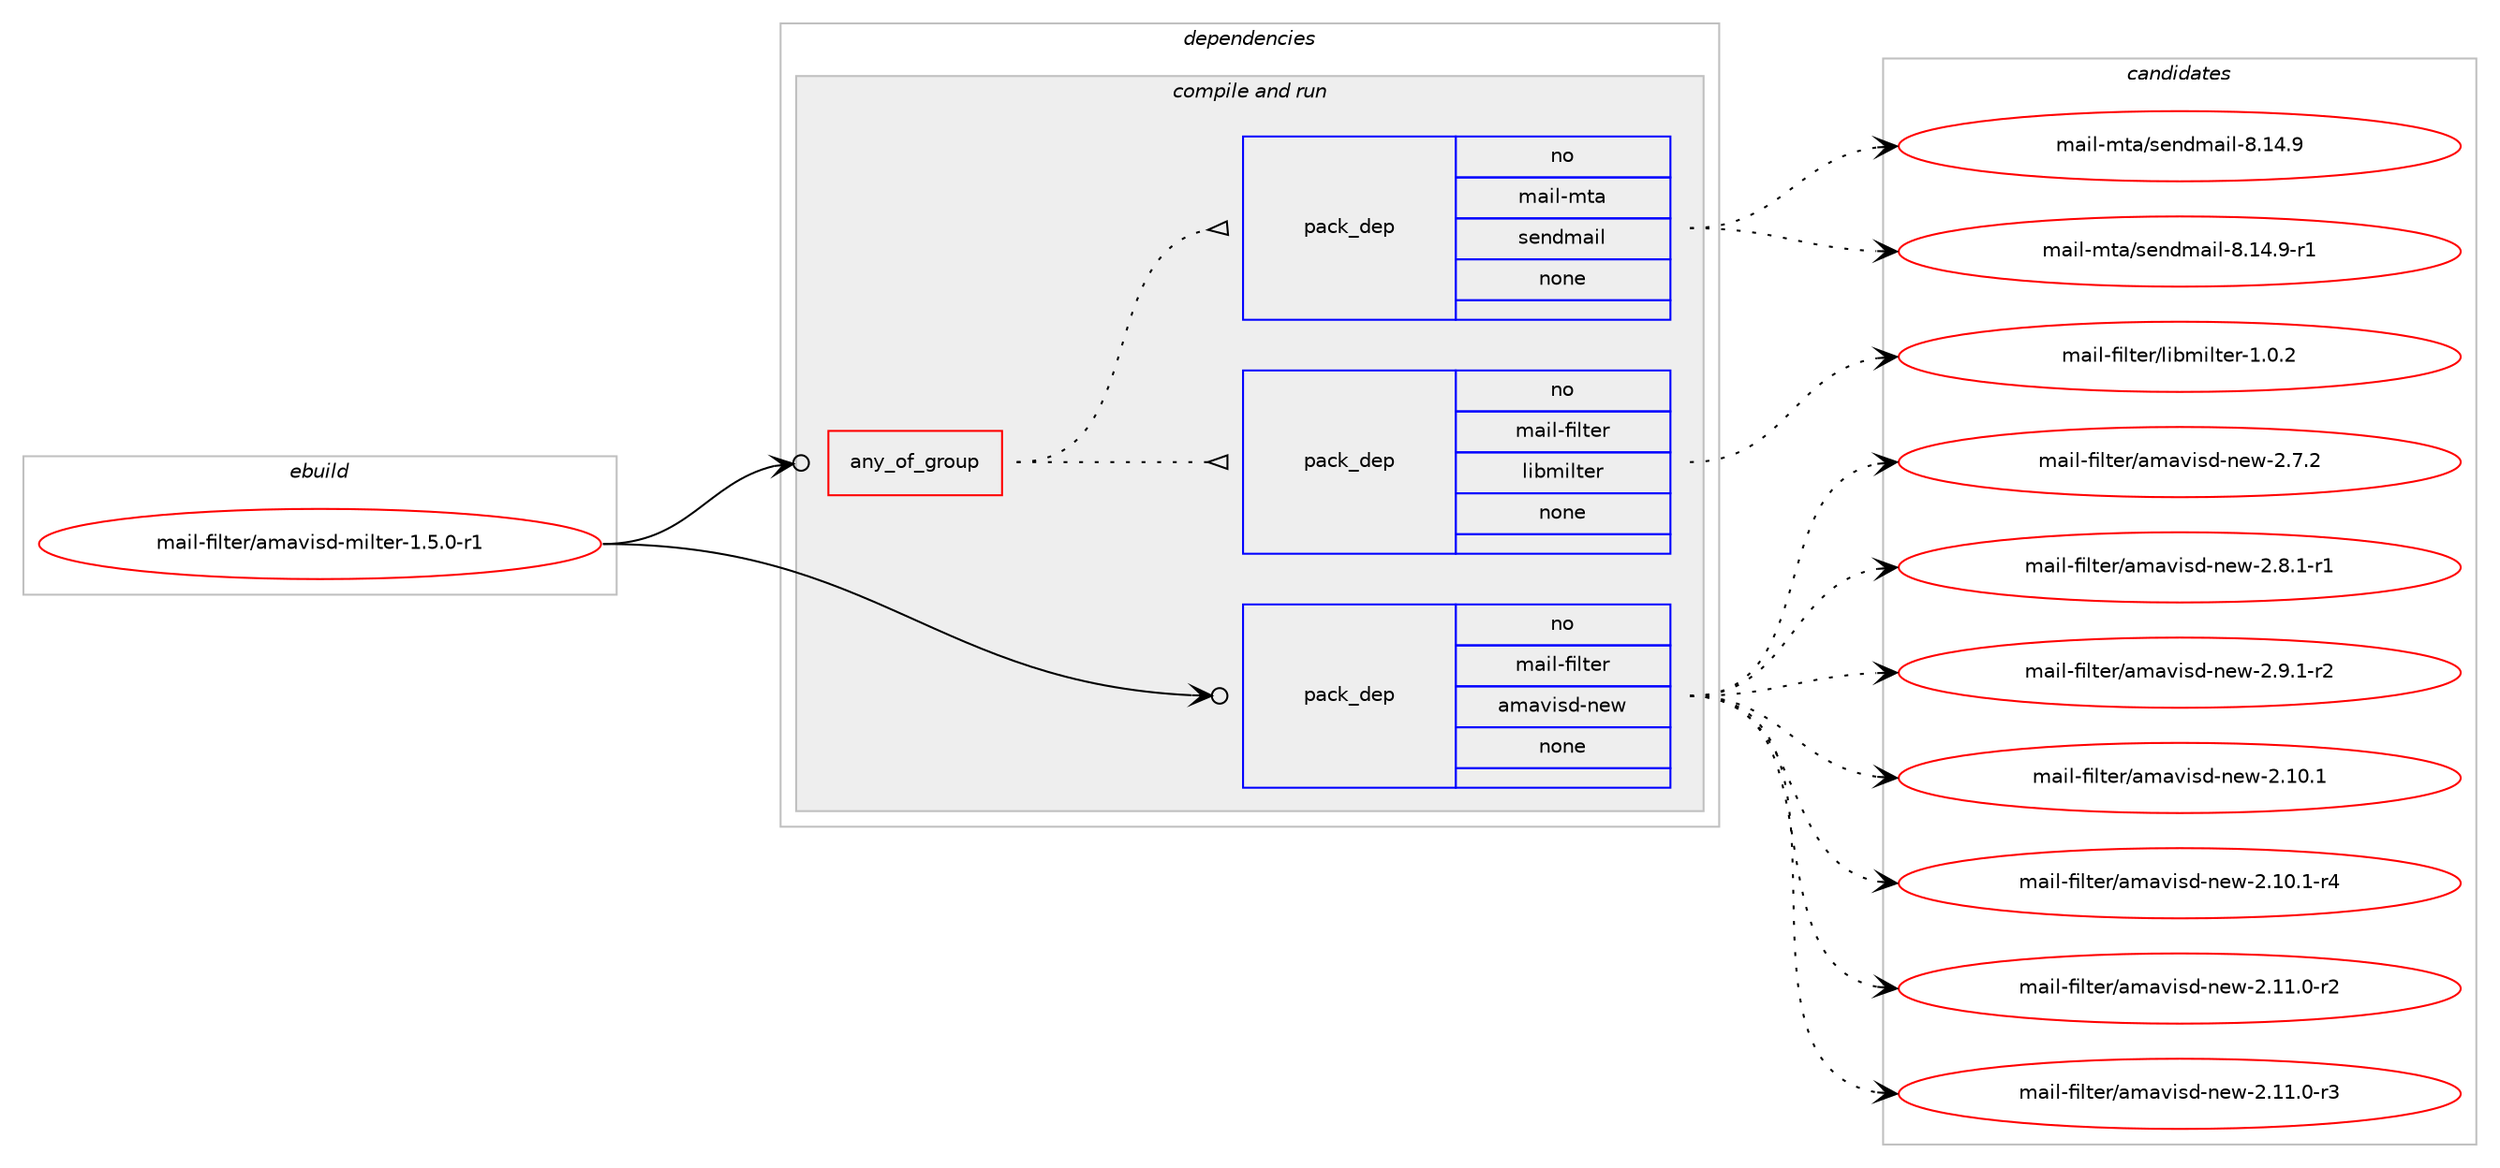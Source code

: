 digraph prolog {

# *************
# Graph options
# *************

newrank=true;
concentrate=true;
compound=true;
graph [rankdir=LR,fontname=Helvetica,fontsize=10,ranksep=1.5];#, ranksep=2.5, nodesep=0.2];
edge  [arrowhead=vee];
node  [fontname=Helvetica,fontsize=10];

# **********
# The ebuild
# **********

subgraph cluster_leftcol {
color=gray;
rank=same;
label=<<i>ebuild</i>>;
id [label="mail-filter/amavisd-milter-1.5.0-r1", color=red, width=4, href="../mail-filter/amavisd-milter-1.5.0-r1.svg"];
}

# ****************
# The dependencies
# ****************

subgraph cluster_midcol {
color=gray;
label=<<i>dependencies</i>>;
subgraph cluster_compile {
fillcolor="#eeeeee";
style=filled;
label=<<i>compile</i>>;
}
subgraph cluster_compileandrun {
fillcolor="#eeeeee";
style=filled;
label=<<i>compile and run</i>>;
subgraph any5001 {
dependency341740 [label=<<TABLE BORDER="0" CELLBORDER="1" CELLSPACING="0" CELLPADDING="4"><TR><TD CELLPADDING="10">any_of_group</TD></TR></TABLE>>, shape=none, color=red];subgraph pack251266 {
dependency341741 [label=<<TABLE BORDER="0" CELLBORDER="1" CELLSPACING="0" CELLPADDING="4" WIDTH="220"><TR><TD ROWSPAN="6" CELLPADDING="30">pack_dep</TD></TR><TR><TD WIDTH="110">no</TD></TR><TR><TD>mail-filter</TD></TR><TR><TD>libmilter</TD></TR><TR><TD>none</TD></TR><TR><TD></TD></TR></TABLE>>, shape=none, color=blue];
}
dependency341740:e -> dependency341741:w [weight=20,style="dotted",arrowhead="oinv"];
subgraph pack251267 {
dependency341742 [label=<<TABLE BORDER="0" CELLBORDER="1" CELLSPACING="0" CELLPADDING="4" WIDTH="220"><TR><TD ROWSPAN="6" CELLPADDING="30">pack_dep</TD></TR><TR><TD WIDTH="110">no</TD></TR><TR><TD>mail-mta</TD></TR><TR><TD>sendmail</TD></TR><TR><TD>none</TD></TR><TR><TD></TD></TR></TABLE>>, shape=none, color=blue];
}
dependency341740:e -> dependency341742:w [weight=20,style="dotted",arrowhead="oinv"];
}
id:e -> dependency341740:w [weight=20,style="solid",arrowhead="odotvee"];
subgraph pack251268 {
dependency341743 [label=<<TABLE BORDER="0" CELLBORDER="1" CELLSPACING="0" CELLPADDING="4" WIDTH="220"><TR><TD ROWSPAN="6" CELLPADDING="30">pack_dep</TD></TR><TR><TD WIDTH="110">no</TD></TR><TR><TD>mail-filter</TD></TR><TR><TD>amavisd-new</TD></TR><TR><TD>none</TD></TR><TR><TD></TD></TR></TABLE>>, shape=none, color=blue];
}
id:e -> dependency341743:w [weight=20,style="solid",arrowhead="odotvee"];
}
subgraph cluster_run {
fillcolor="#eeeeee";
style=filled;
label=<<i>run</i>>;
}
}

# **************
# The candidates
# **************

subgraph cluster_choices {
rank=same;
color=gray;
label=<<i>candidates</i>>;

subgraph choice251266 {
color=black;
nodesep=1;
choice10997105108451021051081161011144710810598109105108116101114454946484650 [label="mail-filter/libmilter-1.0.2", color=red, width=4,href="../mail-filter/libmilter-1.0.2.svg"];
dependency341741:e -> choice10997105108451021051081161011144710810598109105108116101114454946484650:w [style=dotted,weight="100"];
}
subgraph choice251267 {
color=black;
nodesep=1;
choice109971051084510911697471151011101001099710510845564649524657 [label="mail-mta/sendmail-8.14.9", color=red, width=4,href="../mail-mta/sendmail-8.14.9.svg"];
choice1099710510845109116974711510111010010997105108455646495246574511449 [label="mail-mta/sendmail-8.14.9-r1", color=red, width=4,href="../mail-mta/sendmail-8.14.9-r1.svg"];
dependency341742:e -> choice109971051084510911697471151011101001099710510845564649524657:w [style=dotted,weight="100"];
dependency341742:e -> choice1099710510845109116974711510111010010997105108455646495246574511449:w [style=dotted,weight="100"];
}
subgraph choice251268 {
color=black;
nodesep=1;
choice10997105108451021051081161011144797109971181051151004511010111945504649484649 [label="mail-filter/amavisd-new-2.10.1", color=red, width=4,href="../mail-filter/amavisd-new-2.10.1.svg"];
choice109971051084510210510811610111447971099711810511510045110101119455046494846494511452 [label="mail-filter/amavisd-new-2.10.1-r4", color=red, width=4,href="../mail-filter/amavisd-new-2.10.1-r4.svg"];
choice109971051084510210510811610111447971099711810511510045110101119455046494946484511450 [label="mail-filter/amavisd-new-2.11.0-r2", color=red, width=4,href="../mail-filter/amavisd-new-2.11.0-r2.svg"];
choice109971051084510210510811610111447971099711810511510045110101119455046494946484511451 [label="mail-filter/amavisd-new-2.11.0-r3", color=red, width=4,href="../mail-filter/amavisd-new-2.11.0-r3.svg"];
choice109971051084510210510811610111447971099711810511510045110101119455046554650 [label="mail-filter/amavisd-new-2.7.2", color=red, width=4,href="../mail-filter/amavisd-new-2.7.2.svg"];
choice1099710510845102105108116101114479710997118105115100451101011194550465646494511449 [label="mail-filter/amavisd-new-2.8.1-r1", color=red, width=4,href="../mail-filter/amavisd-new-2.8.1-r1.svg"];
choice1099710510845102105108116101114479710997118105115100451101011194550465746494511450 [label="mail-filter/amavisd-new-2.9.1-r2", color=red, width=4,href="../mail-filter/amavisd-new-2.9.1-r2.svg"];
dependency341743:e -> choice10997105108451021051081161011144797109971181051151004511010111945504649484649:w [style=dotted,weight="100"];
dependency341743:e -> choice109971051084510210510811610111447971099711810511510045110101119455046494846494511452:w [style=dotted,weight="100"];
dependency341743:e -> choice109971051084510210510811610111447971099711810511510045110101119455046494946484511450:w [style=dotted,weight="100"];
dependency341743:e -> choice109971051084510210510811610111447971099711810511510045110101119455046494946484511451:w [style=dotted,weight="100"];
dependency341743:e -> choice109971051084510210510811610111447971099711810511510045110101119455046554650:w [style=dotted,weight="100"];
dependency341743:e -> choice1099710510845102105108116101114479710997118105115100451101011194550465646494511449:w [style=dotted,weight="100"];
dependency341743:e -> choice1099710510845102105108116101114479710997118105115100451101011194550465746494511450:w [style=dotted,weight="100"];
}
}

}
